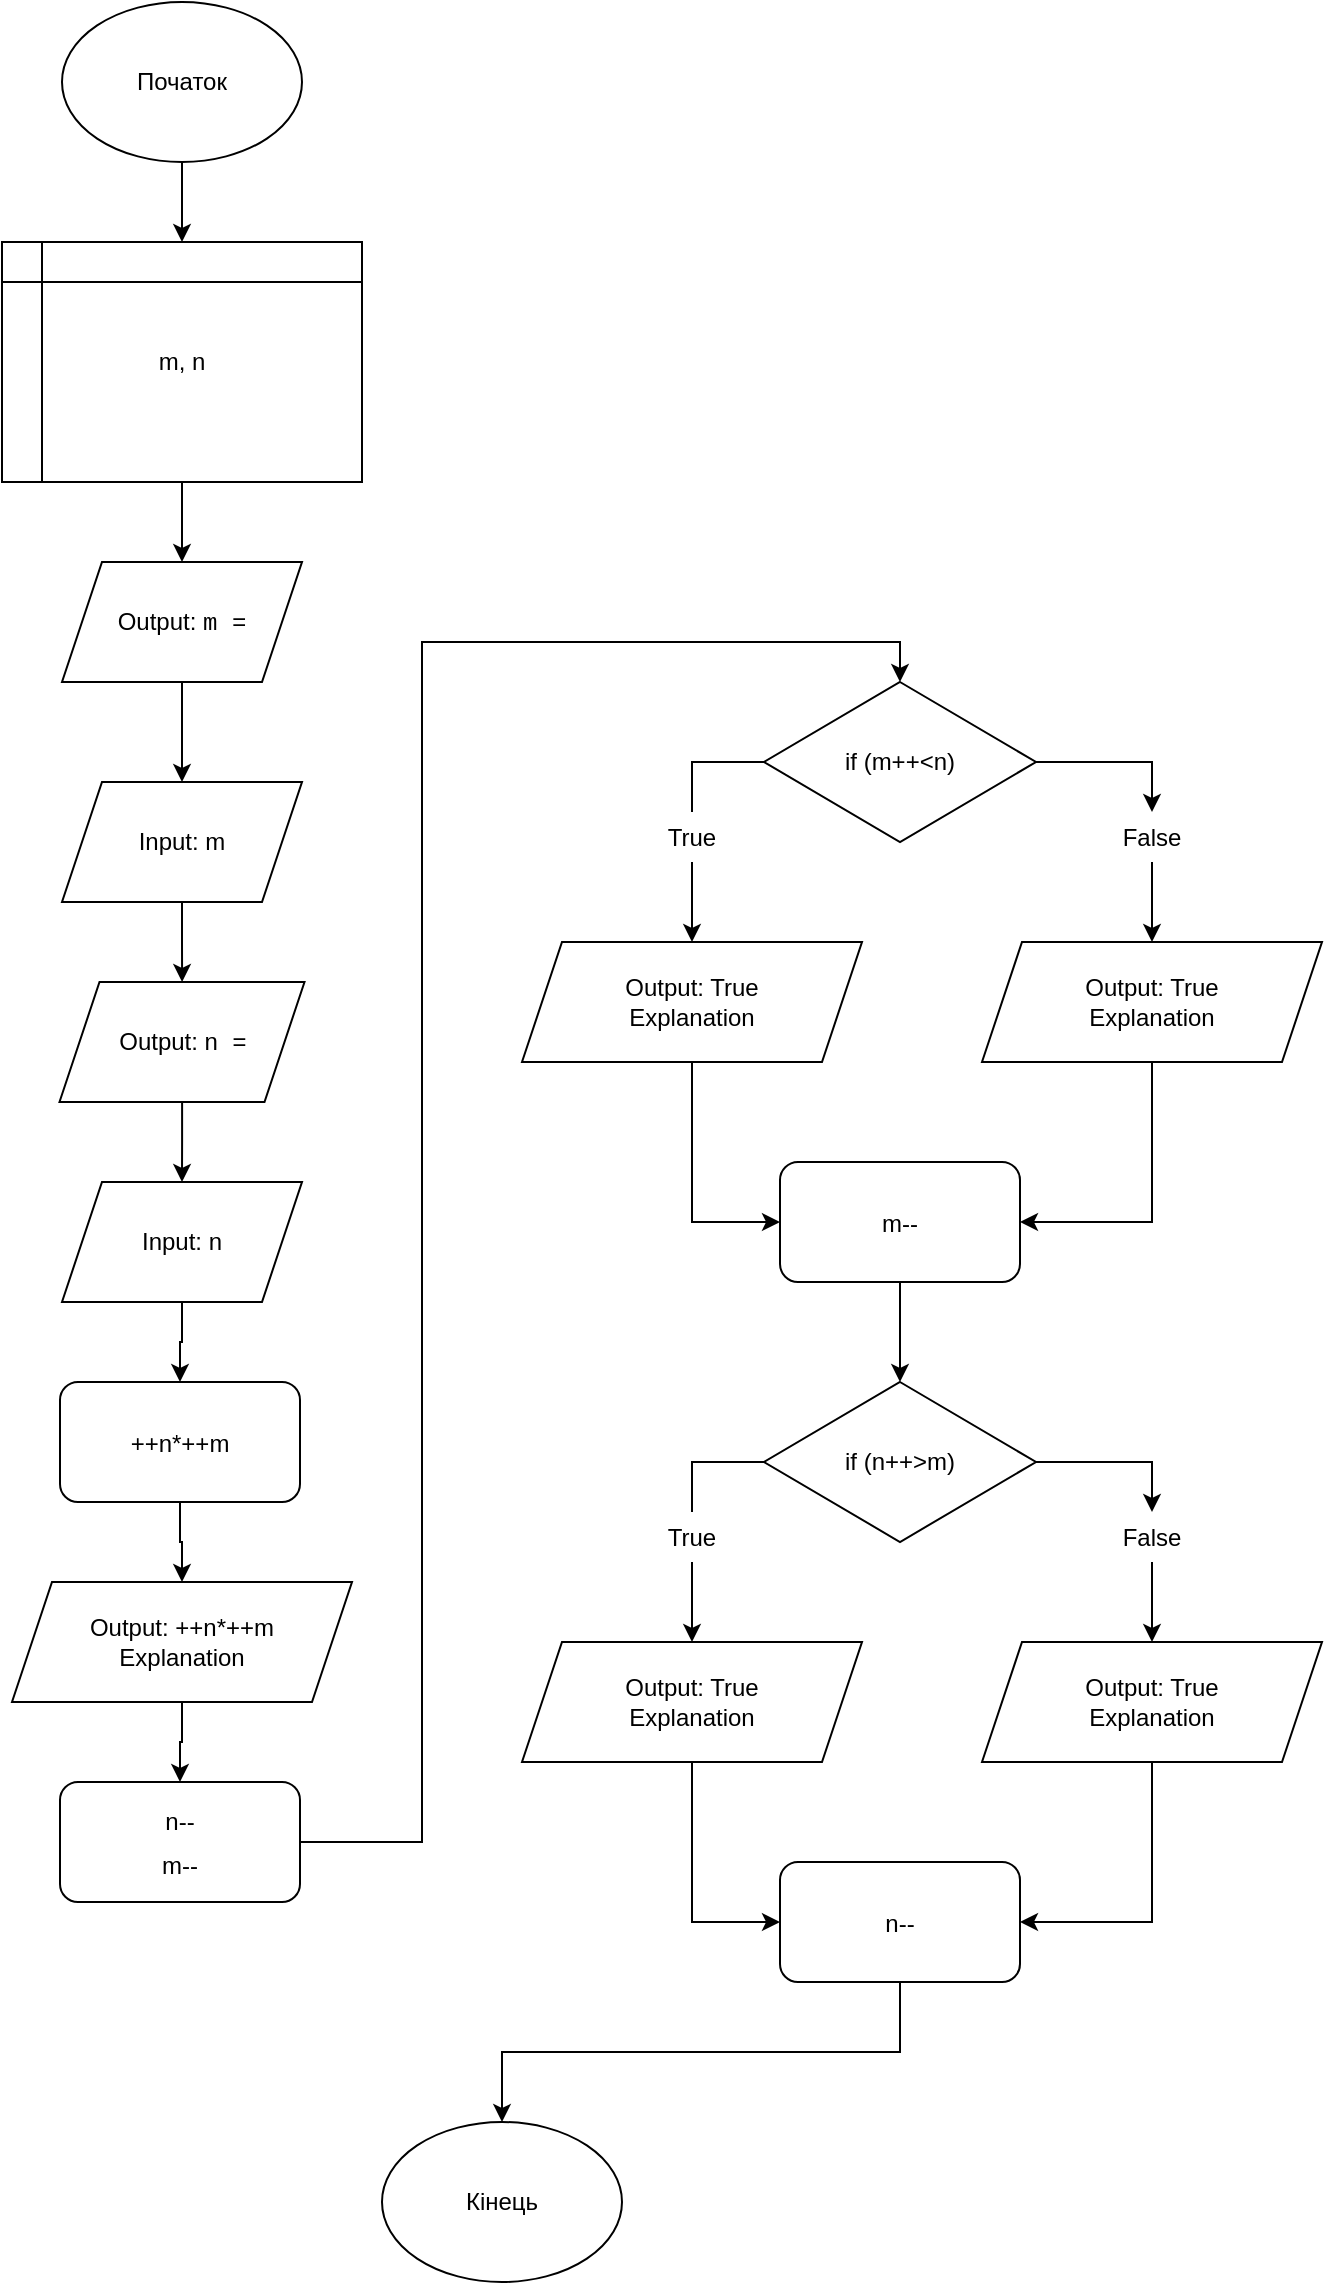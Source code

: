 <mxfile version="24.8.3">
  <diagram id="C5RBs43oDa-KdzZeNtuy" name="Page-1">
    <mxGraphModel dx="2523" dy="1393" grid="1" gridSize="10" guides="1" tooltips="1" connect="1" arrows="1" fold="1" page="1" pageScale="1" pageWidth="827" pageHeight="1169" math="0" shadow="0">
      <root>
        <mxCell id="WIyWlLk6GJQsqaUBKTNV-0" />
        <mxCell id="WIyWlLk6GJQsqaUBKTNV-1" parent="WIyWlLk6GJQsqaUBKTNV-0" />
        <mxCell id="kpIJQVEtNBtJuz8SWJLa-0" value="" style="edgeStyle=orthogonalEdgeStyle;rounded=0;orthogonalLoop=1;jettySize=auto;html=1;" edge="1" parent="WIyWlLk6GJQsqaUBKTNV-1" source="kpIJQVEtNBtJuz8SWJLa-1" target="kpIJQVEtNBtJuz8SWJLa-3">
          <mxGeometry relative="1" as="geometry" />
        </mxCell>
        <mxCell id="kpIJQVEtNBtJuz8SWJLa-1" value="Початок" style="ellipse;whiteSpace=wrap;html=1;" vertex="1" parent="WIyWlLk6GJQsqaUBKTNV-1">
          <mxGeometry x="340" y="100" width="120" height="80" as="geometry" />
        </mxCell>
        <mxCell id="kpIJQVEtNBtJuz8SWJLa-2" value="" style="edgeStyle=orthogonalEdgeStyle;rounded=0;orthogonalLoop=1;jettySize=auto;html=1;" edge="1" parent="WIyWlLk6GJQsqaUBKTNV-1" source="kpIJQVEtNBtJuz8SWJLa-3" target="kpIJQVEtNBtJuz8SWJLa-5">
          <mxGeometry relative="1" as="geometry" />
        </mxCell>
        <mxCell id="kpIJQVEtNBtJuz8SWJLa-3" value="m, n" style="shape=internalStorage;whiteSpace=wrap;html=1;backgroundOutline=1;" vertex="1" parent="WIyWlLk6GJQsqaUBKTNV-1">
          <mxGeometry x="310" y="220" width="180" height="120" as="geometry" />
        </mxCell>
        <mxCell id="kpIJQVEtNBtJuz8SWJLa-4" value="" style="edgeStyle=orthogonalEdgeStyle;rounded=0;orthogonalLoop=1;jettySize=auto;html=1;" edge="1" parent="WIyWlLk6GJQsqaUBKTNV-1" source="kpIJQVEtNBtJuz8SWJLa-5" target="kpIJQVEtNBtJuz8SWJLa-12">
          <mxGeometry relative="1" as="geometry" />
        </mxCell>
        <mxCell id="kpIJQVEtNBtJuz8SWJLa-5" value="&lt;p&gt;&lt;font style=&quot;font-size: 12px;&quot;&gt;Output: &lt;font face=&quot;Consolas, Courier New, monospace&quot;&gt;&lt;span style=&quot;white-space: pre;&quot;&gt;m =&lt;/span&gt;&lt;/font&gt;&lt;/font&gt;&lt;/p&gt;" style="shape=parallelogram;perimeter=parallelogramPerimeter;whiteSpace=wrap;html=1;fixedSize=1;" vertex="1" parent="WIyWlLk6GJQsqaUBKTNV-1">
          <mxGeometry x="340" y="380" width="120" height="60" as="geometry" />
        </mxCell>
        <mxCell id="kpIJQVEtNBtJuz8SWJLa-32" value="" style="edgeStyle=orthogonalEdgeStyle;rounded=0;orthogonalLoop=1;jettySize=auto;html=1;" edge="1" parent="WIyWlLk6GJQsqaUBKTNV-1" source="kpIJQVEtNBtJuz8SWJLa-12" target="kpIJQVEtNBtJuz8SWJLa-30">
          <mxGeometry relative="1" as="geometry" />
        </mxCell>
        <mxCell id="kpIJQVEtNBtJuz8SWJLa-12" value="&lt;p&gt;Input: m&lt;/p&gt;" style="shape=parallelogram;perimeter=parallelogramPerimeter;whiteSpace=wrap;html=1;fixedSize=1;" vertex="1" parent="WIyWlLk6GJQsqaUBKTNV-1">
          <mxGeometry x="340" y="490" width="120" height="60" as="geometry" />
        </mxCell>
        <mxCell id="kpIJQVEtNBtJuz8SWJLa-33" value="" style="edgeStyle=orthogonalEdgeStyle;rounded=0;orthogonalLoop=1;jettySize=auto;html=1;" edge="1" parent="WIyWlLk6GJQsqaUBKTNV-1" source="kpIJQVEtNBtJuz8SWJLa-30" target="kpIJQVEtNBtJuz8SWJLa-31">
          <mxGeometry relative="1" as="geometry" />
        </mxCell>
        <mxCell id="kpIJQVEtNBtJuz8SWJLa-30" value="&lt;p&gt;&lt;font style=&quot;font-size: 12px;&quot;&gt;Output: n&lt;font face=&quot;Consolas, Courier New, monospace&quot;&gt;&lt;span style=&quot;white-space: pre;&quot;&gt; =&lt;/span&gt;&lt;/font&gt;&lt;/font&gt;&lt;/p&gt;" style="shape=parallelogram;perimeter=parallelogramPerimeter;whiteSpace=wrap;html=1;fixedSize=1;" vertex="1" parent="WIyWlLk6GJQsqaUBKTNV-1">
          <mxGeometry x="338.75" y="590" width="122.5" height="60" as="geometry" />
        </mxCell>
        <mxCell id="kpIJQVEtNBtJuz8SWJLa-36" value="" style="edgeStyle=orthogonalEdgeStyle;rounded=0;orthogonalLoop=1;jettySize=auto;html=1;" edge="1" parent="WIyWlLk6GJQsqaUBKTNV-1" source="kpIJQVEtNBtJuz8SWJLa-31" target="kpIJQVEtNBtJuz8SWJLa-34">
          <mxGeometry relative="1" as="geometry" />
        </mxCell>
        <mxCell id="kpIJQVEtNBtJuz8SWJLa-31" value="&lt;p&gt;Input: n&lt;/p&gt;" style="shape=parallelogram;perimeter=parallelogramPerimeter;whiteSpace=wrap;html=1;fixedSize=1;" vertex="1" parent="WIyWlLk6GJQsqaUBKTNV-1">
          <mxGeometry x="340" y="690" width="120" height="60" as="geometry" />
        </mxCell>
        <mxCell id="kpIJQVEtNBtJuz8SWJLa-37" value="" style="edgeStyle=orthogonalEdgeStyle;rounded=0;orthogonalLoop=1;jettySize=auto;html=1;" edge="1" parent="WIyWlLk6GJQsqaUBKTNV-1" source="kpIJQVEtNBtJuz8SWJLa-34" target="kpIJQVEtNBtJuz8SWJLa-35">
          <mxGeometry relative="1" as="geometry" />
        </mxCell>
        <mxCell id="kpIJQVEtNBtJuz8SWJLa-34" value="&lt;div style=&quot;line-height: 22px; white-space: pre;&quot;&gt;&lt;font style=&quot;font-size: 12px;&quot; face=&quot;Helvetica&quot;&gt;++n*++m&lt;/font&gt;&lt;/div&gt;" style="rounded=1;whiteSpace=wrap;html=1;" vertex="1" parent="WIyWlLk6GJQsqaUBKTNV-1">
          <mxGeometry x="339" y="790" width="120" height="60" as="geometry" />
        </mxCell>
        <mxCell id="kpIJQVEtNBtJuz8SWJLa-41" value="" style="edgeStyle=orthogonalEdgeStyle;rounded=0;orthogonalLoop=1;jettySize=auto;html=1;" edge="1" parent="WIyWlLk6GJQsqaUBKTNV-1" source="kpIJQVEtNBtJuz8SWJLa-35" target="kpIJQVEtNBtJuz8SWJLa-39">
          <mxGeometry relative="1" as="geometry" />
        </mxCell>
        <mxCell id="kpIJQVEtNBtJuz8SWJLa-35" value="Output: ++n*++m&lt;div&gt;Explanation&lt;/div&gt;" style="shape=parallelogram;perimeter=parallelogramPerimeter;whiteSpace=wrap;html=1;fixedSize=1;" vertex="1" parent="WIyWlLk6GJQsqaUBKTNV-1">
          <mxGeometry x="315" y="890" width="170" height="60" as="geometry" />
        </mxCell>
        <mxCell id="kpIJQVEtNBtJuz8SWJLa-58" style="edgeStyle=orthogonalEdgeStyle;rounded=0;orthogonalLoop=1;jettySize=auto;html=1;entryX=0.5;entryY=0;entryDx=0;entryDy=0;" edge="1" parent="WIyWlLk6GJQsqaUBKTNV-1" source="kpIJQVEtNBtJuz8SWJLa-39" target="kpIJQVEtNBtJuz8SWJLa-47">
          <mxGeometry relative="1" as="geometry">
            <Array as="points">
              <mxPoint x="520" y="1020" />
              <mxPoint x="520" y="420" />
              <mxPoint x="759" y="420" />
            </Array>
          </mxGeometry>
        </mxCell>
        <mxCell id="kpIJQVEtNBtJuz8SWJLa-39" value="&lt;div style=&quot;line-height: 22px; white-space: pre;&quot;&gt;n--&lt;/div&gt;&lt;div style=&quot;line-height: 22px; white-space: pre;&quot;&gt;m--&lt;/div&gt;" style="rounded=1;whiteSpace=wrap;html=1;" vertex="1" parent="WIyWlLk6GJQsqaUBKTNV-1">
          <mxGeometry x="339" y="990" width="120" height="60" as="geometry" />
        </mxCell>
        <mxCell id="kpIJQVEtNBtJuz8SWJLa-42" value="" style="edgeStyle=orthogonalEdgeStyle;rounded=0;orthogonalLoop=1;jettySize=auto;html=1;exitX=0.5;exitY=1;exitDx=0;exitDy=0;entryX=0.5;entryY=0;entryDx=0;entryDy=0;" edge="1" parent="WIyWlLk6GJQsqaUBKTNV-1" source="kpIJQVEtNBtJuz8SWJLa-52" target="kpIJQVEtNBtJuz8SWJLa-49">
          <mxGeometry relative="1" as="geometry">
            <mxPoint x="644" y="610" as="sourcePoint" />
          </mxGeometry>
        </mxCell>
        <mxCell id="kpIJQVEtNBtJuz8SWJLa-57" style="edgeStyle=orthogonalEdgeStyle;rounded=0;orthogonalLoop=1;jettySize=auto;html=1;exitX=0.5;exitY=1;exitDx=0;exitDy=0;entryX=1;entryY=0.5;entryDx=0;entryDy=0;" edge="1" parent="WIyWlLk6GJQsqaUBKTNV-1" source="kpIJQVEtNBtJuz8SWJLa-45" target="kpIJQVEtNBtJuz8SWJLa-55">
          <mxGeometry relative="1" as="geometry" />
        </mxCell>
        <mxCell id="kpIJQVEtNBtJuz8SWJLa-45" value="Output: True&lt;div&gt;Explanation&lt;/div&gt;" style="shape=parallelogram;perimeter=parallelogramPerimeter;whiteSpace=wrap;html=1;fixedSize=1;" vertex="1" parent="WIyWlLk6GJQsqaUBKTNV-1">
          <mxGeometry x="800" y="570" width="170" height="60" as="geometry" />
        </mxCell>
        <mxCell id="kpIJQVEtNBtJuz8SWJLa-50" style="edgeStyle=orthogonalEdgeStyle;rounded=0;orthogonalLoop=1;jettySize=auto;html=1;entryX=0.5;entryY=0;entryDx=0;entryDy=0;exitX=0.5;exitY=1;exitDx=0;exitDy=0;" edge="1" parent="WIyWlLk6GJQsqaUBKTNV-1" source="kpIJQVEtNBtJuz8SWJLa-54" target="kpIJQVEtNBtJuz8SWJLa-45">
          <mxGeometry relative="1" as="geometry" />
        </mxCell>
        <mxCell id="kpIJQVEtNBtJuz8SWJLa-47" value="if (m++&amp;lt;n)" style="rhombus;whiteSpace=wrap;html=1;" vertex="1" parent="WIyWlLk6GJQsqaUBKTNV-1">
          <mxGeometry x="691" y="440" width="136" height="80" as="geometry" />
        </mxCell>
        <mxCell id="kpIJQVEtNBtJuz8SWJLa-56" style="edgeStyle=orthogonalEdgeStyle;rounded=0;orthogonalLoop=1;jettySize=auto;html=1;entryX=0;entryY=0.5;entryDx=0;entryDy=0;" edge="1" parent="WIyWlLk6GJQsqaUBKTNV-1" source="kpIJQVEtNBtJuz8SWJLa-49" target="kpIJQVEtNBtJuz8SWJLa-55">
          <mxGeometry relative="1" as="geometry" />
        </mxCell>
        <mxCell id="kpIJQVEtNBtJuz8SWJLa-49" value="Output: True&lt;div&gt;Explanation&lt;/div&gt;" style="shape=parallelogram;perimeter=parallelogramPerimeter;whiteSpace=wrap;html=1;fixedSize=1;" vertex="1" parent="WIyWlLk6GJQsqaUBKTNV-1">
          <mxGeometry x="570" y="570" width="170" height="60" as="geometry" />
        </mxCell>
        <mxCell id="kpIJQVEtNBtJuz8SWJLa-51" value="" style="edgeStyle=orthogonalEdgeStyle;rounded=0;orthogonalLoop=1;jettySize=auto;html=1;exitX=0;exitY=0.5;exitDx=0;exitDy=0;entryX=0.5;entryY=0;entryDx=0;entryDy=0;endArrow=none;endFill=0;" edge="1" parent="WIyWlLk6GJQsqaUBKTNV-1" source="kpIJQVEtNBtJuz8SWJLa-47" target="kpIJQVEtNBtJuz8SWJLa-52">
          <mxGeometry relative="1" as="geometry">
            <mxPoint x="691" y="480" as="sourcePoint" />
            <mxPoint x="654" y="570" as="targetPoint" />
          </mxGeometry>
        </mxCell>
        <mxCell id="kpIJQVEtNBtJuz8SWJLa-52" value="True" style="text;html=1;align=center;verticalAlign=middle;whiteSpace=wrap;rounded=0;" vertex="1" parent="WIyWlLk6GJQsqaUBKTNV-1">
          <mxGeometry x="630" y="505" width="50" height="25" as="geometry" />
        </mxCell>
        <mxCell id="kpIJQVEtNBtJuz8SWJLa-53" value="" style="edgeStyle=orthogonalEdgeStyle;rounded=0;orthogonalLoop=1;jettySize=auto;html=1;entryX=0.5;entryY=0;entryDx=0;entryDy=0;exitX=1;exitY=0.5;exitDx=0;exitDy=0;" edge="1" parent="WIyWlLk6GJQsqaUBKTNV-1" source="kpIJQVEtNBtJuz8SWJLa-47" target="kpIJQVEtNBtJuz8SWJLa-54">
          <mxGeometry relative="1" as="geometry">
            <mxPoint x="827" y="480" as="sourcePoint" />
            <mxPoint x="885" y="570" as="targetPoint" />
          </mxGeometry>
        </mxCell>
        <mxCell id="kpIJQVEtNBtJuz8SWJLa-54" value="False" style="text;html=1;align=center;verticalAlign=middle;whiteSpace=wrap;rounded=0;" vertex="1" parent="WIyWlLk6GJQsqaUBKTNV-1">
          <mxGeometry x="865" y="505" width="40" height="25" as="geometry" />
        </mxCell>
        <mxCell id="kpIJQVEtNBtJuz8SWJLa-71" value="" style="edgeStyle=orthogonalEdgeStyle;rounded=0;orthogonalLoop=1;jettySize=auto;html=1;" edge="1" parent="WIyWlLk6GJQsqaUBKTNV-1" source="kpIJQVEtNBtJuz8SWJLa-55" target="kpIJQVEtNBtJuz8SWJLa-63">
          <mxGeometry relative="1" as="geometry" />
        </mxCell>
        <mxCell id="kpIJQVEtNBtJuz8SWJLa-55" value="&lt;div style=&quot;line-height: 22px; white-space: pre;&quot;&gt;&lt;span style=&quot;background-color: initial;&quot;&gt;m--&lt;/span&gt;&lt;br&gt;&lt;/div&gt;" style="rounded=1;whiteSpace=wrap;html=1;" vertex="1" parent="WIyWlLk6GJQsqaUBKTNV-1">
          <mxGeometry x="699" y="680" width="120" height="60" as="geometry" />
        </mxCell>
        <mxCell id="kpIJQVEtNBtJuz8SWJLa-59" value="" style="edgeStyle=orthogonalEdgeStyle;rounded=0;orthogonalLoop=1;jettySize=auto;html=1;exitX=0.5;exitY=1;exitDx=0;exitDy=0;entryX=0.5;entryY=0;entryDx=0;entryDy=0;" edge="1" parent="WIyWlLk6GJQsqaUBKTNV-1" source="kpIJQVEtNBtJuz8SWJLa-67" target="kpIJQVEtNBtJuz8SWJLa-65">
          <mxGeometry relative="1" as="geometry">
            <mxPoint x="644" y="960" as="sourcePoint" />
          </mxGeometry>
        </mxCell>
        <mxCell id="kpIJQVEtNBtJuz8SWJLa-60" style="edgeStyle=orthogonalEdgeStyle;rounded=0;orthogonalLoop=1;jettySize=auto;html=1;exitX=0.5;exitY=1;exitDx=0;exitDy=0;entryX=1;entryY=0.5;entryDx=0;entryDy=0;" edge="1" parent="WIyWlLk6GJQsqaUBKTNV-1" source="kpIJQVEtNBtJuz8SWJLa-61" target="kpIJQVEtNBtJuz8SWJLa-70">
          <mxGeometry relative="1" as="geometry" />
        </mxCell>
        <mxCell id="kpIJQVEtNBtJuz8SWJLa-61" value="Output: True&lt;div&gt;Explanation&lt;/div&gt;" style="shape=parallelogram;perimeter=parallelogramPerimeter;whiteSpace=wrap;html=1;fixedSize=1;" vertex="1" parent="WIyWlLk6GJQsqaUBKTNV-1">
          <mxGeometry x="800" y="920" width="170" height="60" as="geometry" />
        </mxCell>
        <mxCell id="kpIJQVEtNBtJuz8SWJLa-62" style="edgeStyle=orthogonalEdgeStyle;rounded=0;orthogonalLoop=1;jettySize=auto;html=1;entryX=0.5;entryY=0;entryDx=0;entryDy=0;exitX=0.5;exitY=1;exitDx=0;exitDy=0;" edge="1" parent="WIyWlLk6GJQsqaUBKTNV-1" source="kpIJQVEtNBtJuz8SWJLa-69" target="kpIJQVEtNBtJuz8SWJLa-61">
          <mxGeometry relative="1" as="geometry" />
        </mxCell>
        <mxCell id="kpIJQVEtNBtJuz8SWJLa-63" value="if (n++&amp;gt;m)" style="rhombus;whiteSpace=wrap;html=1;" vertex="1" parent="WIyWlLk6GJQsqaUBKTNV-1">
          <mxGeometry x="691" y="790" width="136" height="80" as="geometry" />
        </mxCell>
        <mxCell id="kpIJQVEtNBtJuz8SWJLa-64" style="edgeStyle=orthogonalEdgeStyle;rounded=0;orthogonalLoop=1;jettySize=auto;html=1;entryX=0;entryY=0.5;entryDx=0;entryDy=0;" edge="1" parent="WIyWlLk6GJQsqaUBKTNV-1" source="kpIJQVEtNBtJuz8SWJLa-65" target="kpIJQVEtNBtJuz8SWJLa-70">
          <mxGeometry relative="1" as="geometry" />
        </mxCell>
        <mxCell id="kpIJQVEtNBtJuz8SWJLa-65" value="Output: True&lt;div&gt;Explanation&lt;/div&gt;" style="shape=parallelogram;perimeter=parallelogramPerimeter;whiteSpace=wrap;html=1;fixedSize=1;" vertex="1" parent="WIyWlLk6GJQsqaUBKTNV-1">
          <mxGeometry x="570" y="920" width="170" height="60" as="geometry" />
        </mxCell>
        <mxCell id="kpIJQVEtNBtJuz8SWJLa-66" value="" style="edgeStyle=orthogonalEdgeStyle;rounded=0;orthogonalLoop=1;jettySize=auto;html=1;exitX=0;exitY=0.5;exitDx=0;exitDy=0;entryX=0.5;entryY=0;entryDx=0;entryDy=0;endArrow=none;endFill=0;" edge="1" parent="WIyWlLk6GJQsqaUBKTNV-1" source="kpIJQVEtNBtJuz8SWJLa-63" target="kpIJQVEtNBtJuz8SWJLa-67">
          <mxGeometry relative="1" as="geometry">
            <mxPoint x="691" y="830" as="sourcePoint" />
            <mxPoint x="654" y="920" as="targetPoint" />
          </mxGeometry>
        </mxCell>
        <mxCell id="kpIJQVEtNBtJuz8SWJLa-67" value="True" style="text;html=1;align=center;verticalAlign=middle;whiteSpace=wrap;rounded=0;" vertex="1" parent="WIyWlLk6GJQsqaUBKTNV-1">
          <mxGeometry x="630" y="855" width="50" height="25" as="geometry" />
        </mxCell>
        <mxCell id="kpIJQVEtNBtJuz8SWJLa-68" value="" style="edgeStyle=orthogonalEdgeStyle;rounded=0;orthogonalLoop=1;jettySize=auto;html=1;entryX=0.5;entryY=0;entryDx=0;entryDy=0;exitX=1;exitY=0.5;exitDx=0;exitDy=0;" edge="1" parent="WIyWlLk6GJQsqaUBKTNV-1" source="kpIJQVEtNBtJuz8SWJLa-63" target="kpIJQVEtNBtJuz8SWJLa-69">
          <mxGeometry relative="1" as="geometry">
            <mxPoint x="827" y="830" as="sourcePoint" />
            <mxPoint x="885" y="920" as="targetPoint" />
          </mxGeometry>
        </mxCell>
        <mxCell id="kpIJQVEtNBtJuz8SWJLa-69" value="False" style="text;html=1;align=center;verticalAlign=middle;whiteSpace=wrap;rounded=0;" vertex="1" parent="WIyWlLk6GJQsqaUBKTNV-1">
          <mxGeometry x="865" y="855" width="40" height="25" as="geometry" />
        </mxCell>
        <mxCell id="kpIJQVEtNBtJuz8SWJLa-73" style="edgeStyle=orthogonalEdgeStyle;rounded=0;orthogonalLoop=1;jettySize=auto;html=1;entryX=0.5;entryY=0;entryDx=0;entryDy=0;exitX=0.5;exitY=1;exitDx=0;exitDy=0;" edge="1" parent="WIyWlLk6GJQsqaUBKTNV-1" source="kpIJQVEtNBtJuz8SWJLa-70" target="kpIJQVEtNBtJuz8SWJLa-72">
          <mxGeometry relative="1" as="geometry" />
        </mxCell>
        <mxCell id="kpIJQVEtNBtJuz8SWJLa-70" value="&lt;div style=&quot;line-height: 22px; white-space: pre;&quot;&gt;&lt;span style=&quot;background-color: initial;&quot;&gt;n--&lt;/span&gt;&lt;br&gt;&lt;/div&gt;" style="rounded=1;whiteSpace=wrap;html=1;" vertex="1" parent="WIyWlLk6GJQsqaUBKTNV-1">
          <mxGeometry x="699" y="1030" width="120" height="60" as="geometry" />
        </mxCell>
        <mxCell id="kpIJQVEtNBtJuz8SWJLa-72" value="Кінець" style="ellipse;whiteSpace=wrap;html=1;" vertex="1" parent="WIyWlLk6GJQsqaUBKTNV-1">
          <mxGeometry x="500" y="1160" width="120" height="80" as="geometry" />
        </mxCell>
      </root>
    </mxGraphModel>
  </diagram>
</mxfile>

